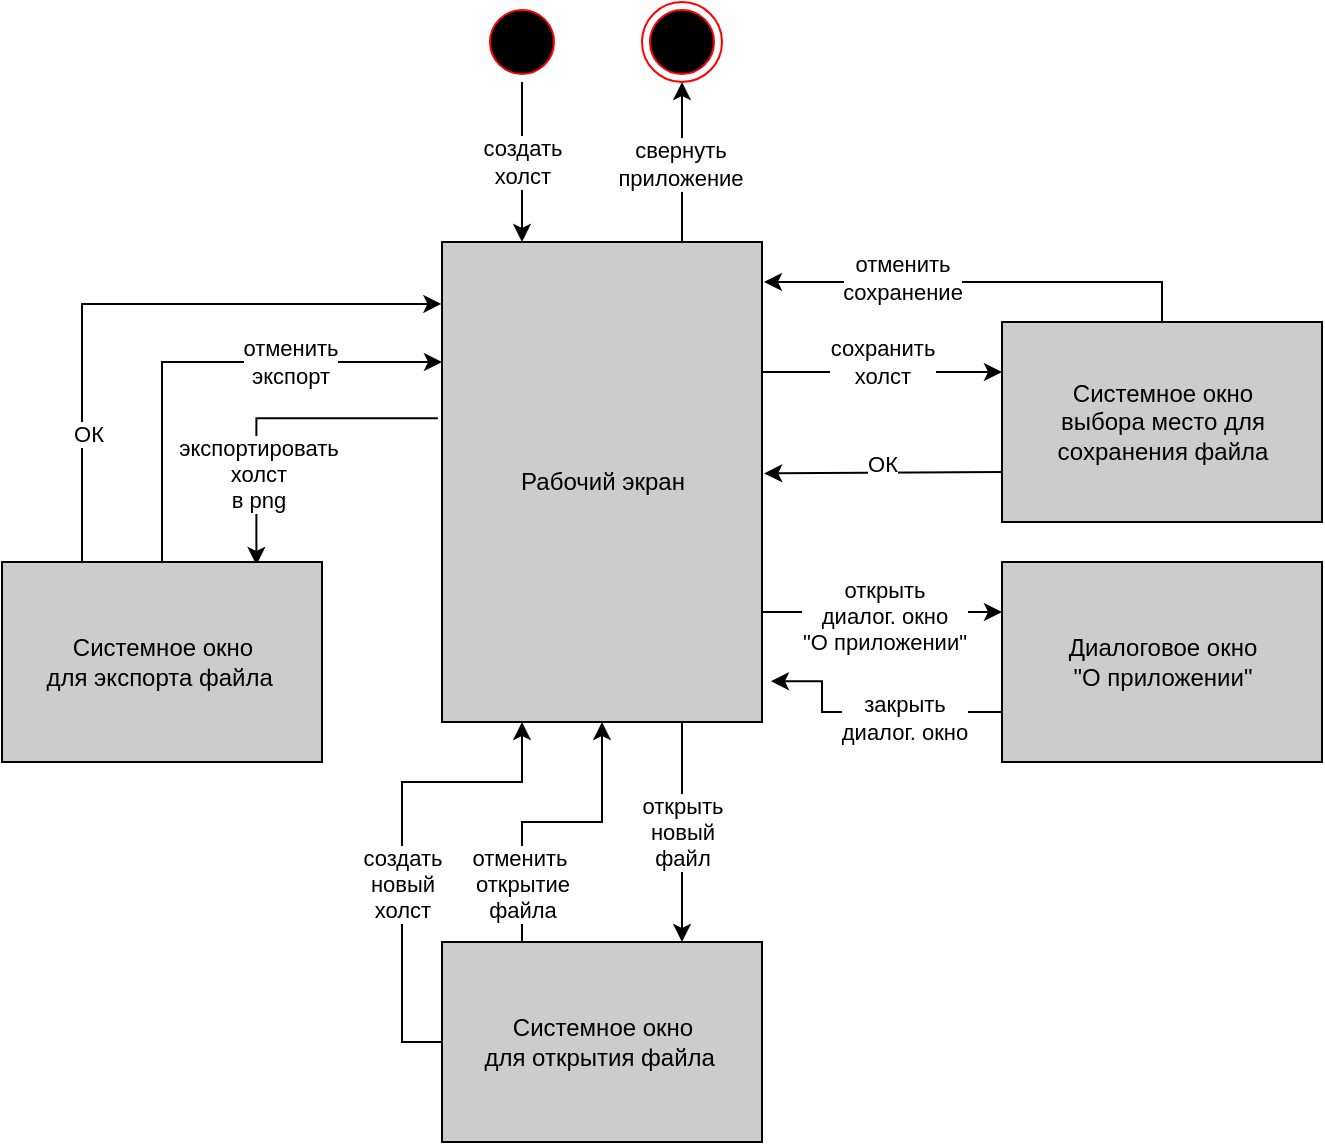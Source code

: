 <mxfile version="18.0.8" type="device"><diagram id="aiuwiiolO8dbJo8M2Dvu" name="Page-1"><mxGraphModel dx="1369" dy="768" grid="1" gridSize="10" guides="1" tooltips="1" connect="1" arrows="1" fold="1" page="1" pageScale="1" pageWidth="827" pageHeight="1169" math="0" shadow="0"><root><mxCell id="0"/><mxCell id="1" parent="0"/><mxCell id="qqC9zzanPW7rIzR77MFr-1" value="создать&lt;br&gt;холст" style="edgeStyle=orthogonalEdgeStyle;rounded=0;orthogonalLoop=1;jettySize=auto;html=1;entryX=0.25;entryY=0;entryDx=0;entryDy=0;" edge="1" parent="1" source="qqC9zzanPW7rIzR77MFr-2" target="qqC9zzanPW7rIzR77MFr-7"><mxGeometry relative="1" as="geometry"/></mxCell><mxCell id="qqC9zzanPW7rIzR77MFr-2" value="" style="ellipse;html=1;shape=startState;fillColor=#000000;strokeColor=#ff0000;" vertex="1" parent="1"><mxGeometry x="260" y="80" width="40" height="40" as="geometry"/></mxCell><mxCell id="qqC9zzanPW7rIzR77MFr-25" style="edgeStyle=orthogonalEdgeStyle;rounded=0;orthogonalLoop=1;jettySize=auto;html=1;exitX=1;exitY=0.75;exitDx=0;exitDy=0;entryX=0;entryY=0.25;entryDx=0;entryDy=0;" edge="1" parent="1" source="qqC9zzanPW7rIzR77MFr-7" target="qqC9zzanPW7rIzR77MFr-22"><mxGeometry relative="1" as="geometry"><mxPoint x="460" y="330" as="targetPoint"/><Array as="points"><mxPoint x="400" y="265"/></Array></mxGeometry></mxCell><mxCell id="qqC9zzanPW7rIzR77MFr-26" value="сохранить&lt;br&gt;холст" style="edgeLabel;html=1;align=center;verticalAlign=middle;resizable=0;points=[];" vertex="1" connectable="0" parent="qqC9zzanPW7rIzR77MFr-25"><mxGeometry x="0.478" y="4" relative="1" as="geometry"><mxPoint x="1" y="-1" as="offset"/></mxGeometry></mxCell><mxCell id="qqC9zzanPW7rIzR77MFr-43" style="edgeStyle=orthogonalEdgeStyle;rounded=0;orthogonalLoop=1;jettySize=auto;html=1;exitX=-0.013;exitY=0.367;exitDx=0;exitDy=0;entryX=0.795;entryY=0.015;entryDx=0;entryDy=0;entryPerimeter=0;startArrow=none;startFill=0;endArrow=classic;endFill=1;exitPerimeter=0;" edge="1" parent="1" source="qqC9zzanPW7rIzR77MFr-7" target="qqC9zzanPW7rIzR77MFr-41"><mxGeometry relative="1" as="geometry"><Array as="points"><mxPoint x="147" y="288"/></Array></mxGeometry></mxCell><mxCell id="qqC9zzanPW7rIzR77MFr-44" value="экспортировать&lt;br&gt;холст&lt;br&gt;в png" style="edgeLabel;html=1;align=center;verticalAlign=middle;resizable=0;points=[];" vertex="1" connectable="0" parent="qqC9zzanPW7rIzR77MFr-43"><mxGeometry x="0.282" y="1" relative="1" as="geometry"><mxPoint y="13" as="offset"/></mxGeometry></mxCell><mxCell id="qqC9zzanPW7rIzR77MFr-50" style="edgeStyle=orthogonalEdgeStyle;rounded=0;orthogonalLoop=1;jettySize=auto;html=1;exitX=1;exitY=0.75;exitDx=0;exitDy=0;entryX=0;entryY=0.25;entryDx=0;entryDy=0;startArrow=none;startFill=0;endArrow=classic;endFill=1;" edge="1" parent="1" source="qqC9zzanPW7rIzR77MFr-7" target="qqC9zzanPW7rIzR77MFr-49"><mxGeometry relative="1" as="geometry"><Array as="points"><mxPoint x="400" y="385"/></Array></mxGeometry></mxCell><mxCell id="qqC9zzanPW7rIzR77MFr-51" value="открыть&lt;br&gt;диалог. окно&lt;br&gt;&quot;О приложении&quot;" style="edgeLabel;html=1;align=center;verticalAlign=middle;resizable=0;points=[];" vertex="1" connectable="0" parent="qqC9zzanPW7rIzR77MFr-50"><mxGeometry x="-0.302" y="-2" relative="1" as="geometry"><mxPoint x="22" as="offset"/></mxGeometry></mxCell><mxCell id="qqC9zzanPW7rIzR77MFr-7" value="Рабочий экран" style="html=1;fillColor=#CCCCCC;" vertex="1" parent="1"><mxGeometry x="240" y="200" width="160" height="240" as="geometry"/></mxCell><mxCell id="qqC9zzanPW7rIzR77MFr-8" style="edgeStyle=orthogonalEdgeStyle;rounded=0;orthogonalLoop=1;jettySize=auto;html=1;entryX=0.75;entryY=0;entryDx=0;entryDy=0;endArrow=none;endFill=0;startArrow=classic;startFill=1;" edge="1" parent="1" source="qqC9zzanPW7rIzR77MFr-10" target="qqC9zzanPW7rIzR77MFr-7"><mxGeometry relative="1" as="geometry"/></mxCell><mxCell id="qqC9zzanPW7rIzR77MFr-9" value="свернуть&lt;br&gt;приложение" style="edgeLabel;html=1;align=center;verticalAlign=middle;resizable=0;points=[];" vertex="1" connectable="0" parent="qqC9zzanPW7rIzR77MFr-8"><mxGeometry x="0.278" relative="1" as="geometry"><mxPoint x="-1" y="-10" as="offset"/></mxGeometry></mxCell><mxCell id="qqC9zzanPW7rIzR77MFr-10" value="" style="ellipse;html=1;shape=endState;fillColor=#000000;strokeColor=#ff0000;" vertex="1" parent="1"><mxGeometry x="340" y="80" width="40" height="40" as="geometry"/></mxCell><mxCell id="qqC9zzanPW7rIzR77MFr-27" style="edgeStyle=orthogonalEdgeStyle;rounded=0;orthogonalLoop=1;jettySize=auto;html=1;exitX=0.5;exitY=0;exitDx=0;exitDy=0;" edge="1" parent="1" source="qqC9zzanPW7rIzR77MFr-22"><mxGeometry relative="1" as="geometry"><mxPoint x="401" y="220" as="targetPoint"/><Array as="points"><mxPoint x="600" y="220"/><mxPoint x="401" y="220"/></Array></mxGeometry></mxCell><mxCell id="qqC9zzanPW7rIzR77MFr-28" value="отменить&lt;br&gt;сохранение" style="edgeLabel;html=1;align=center;verticalAlign=middle;resizable=0;points=[];" vertex="1" connectable="0" parent="qqC9zzanPW7rIzR77MFr-27"><mxGeometry x="-0.663" y="1" relative="1" as="geometry"><mxPoint x="-113" y="-3" as="offset"/></mxGeometry></mxCell><mxCell id="qqC9zzanPW7rIzR77MFr-29" style="edgeStyle=orthogonalEdgeStyle;rounded=0;orthogonalLoop=1;jettySize=auto;html=1;exitX=0;exitY=0.75;exitDx=0;exitDy=0;entryX=1.007;entryY=0.482;entryDx=0;entryDy=0;entryPerimeter=0;" edge="1" parent="1" source="qqC9zzanPW7rIzR77MFr-22" target="qqC9zzanPW7rIzR77MFr-7"><mxGeometry relative="1" as="geometry"><mxPoint x="410" y="310" as="targetPoint"/><Array as="points"><mxPoint x="401" y="315"/></Array></mxGeometry></mxCell><mxCell id="qqC9zzanPW7rIzR77MFr-30" value="ОК" style="edgeLabel;html=1;align=center;verticalAlign=middle;resizable=0;points=[];" vertex="1" connectable="0" parent="qqC9zzanPW7rIzR77MFr-29"><mxGeometry x="0.387" relative="1" as="geometry"><mxPoint x="22" y="-5" as="offset"/></mxGeometry></mxCell><mxCell id="qqC9zzanPW7rIzR77MFr-22" value="Системное окно&lt;br&gt;выбора место для &lt;br&gt;сохранения файла" style="html=1;fillColor=#CCCCCC;" vertex="1" parent="1"><mxGeometry x="520" y="240" width="160" height="100" as="geometry"/></mxCell><mxCell id="qqC9zzanPW7rIzR77MFr-34" style="edgeStyle=orthogonalEdgeStyle;rounded=0;orthogonalLoop=1;jettySize=auto;html=1;exitX=0.75;exitY=0;exitDx=0;exitDy=0;entryX=0.75;entryY=1;entryDx=0;entryDy=0;startArrow=classic;startFill=1;endArrow=none;endFill=0;" edge="1" parent="1" source="qqC9zzanPW7rIzR77MFr-31" target="qqC9zzanPW7rIzR77MFr-7"><mxGeometry relative="1" as="geometry"/></mxCell><mxCell id="qqC9zzanPW7rIzR77MFr-35" value="открыть&lt;br&gt;новый&lt;br&gt;файл" style="edgeLabel;html=1;align=center;verticalAlign=middle;resizable=0;points=[];" vertex="1" connectable="0" parent="qqC9zzanPW7rIzR77MFr-34"><mxGeometry x="-0.232" y="-3" relative="1" as="geometry"><mxPoint x="-3" y="-13" as="offset"/></mxGeometry></mxCell><mxCell id="qqC9zzanPW7rIzR77MFr-36" style="edgeStyle=orthogonalEdgeStyle;rounded=0;orthogonalLoop=1;jettySize=auto;html=1;exitX=0.25;exitY=0;exitDx=0;exitDy=0;entryX=0.5;entryY=1;entryDx=0;entryDy=0;startArrow=none;startFill=0;endArrow=classic;endFill=1;" edge="1" parent="1" source="qqC9zzanPW7rIzR77MFr-31" target="qqC9zzanPW7rIzR77MFr-7"><mxGeometry relative="1" as="geometry"><Array as="points"><mxPoint x="280" y="490"/><mxPoint x="320" y="490"/></Array></mxGeometry></mxCell><mxCell id="qqC9zzanPW7rIzR77MFr-37" value="отменить&amp;nbsp;&lt;br&gt;открытие&lt;br&gt;файла" style="edgeLabel;html=1;align=center;verticalAlign=middle;resizable=0;points=[];" vertex="1" connectable="0" parent="qqC9zzanPW7rIzR77MFr-36"><mxGeometry x="0.365" y="3" relative="1" as="geometry"><mxPoint x="-37" y="33" as="offset"/></mxGeometry></mxCell><mxCell id="qqC9zzanPW7rIzR77MFr-39" style="edgeStyle=orthogonalEdgeStyle;rounded=0;orthogonalLoop=1;jettySize=auto;html=1;exitX=0;exitY=0.5;exitDx=0;exitDy=0;entryX=0.25;entryY=1;entryDx=0;entryDy=0;startArrow=none;startFill=0;endArrow=classic;endFill=1;" edge="1" parent="1" source="qqC9zzanPW7rIzR77MFr-31" target="qqC9zzanPW7rIzR77MFr-7"><mxGeometry relative="1" as="geometry"><Array as="points"><mxPoint x="220" y="600"/><mxPoint x="220" y="470"/><mxPoint x="280" y="470"/></Array></mxGeometry></mxCell><mxCell id="qqC9zzanPW7rIzR77MFr-40" value="создать&lt;br&gt;новый&lt;br&gt;холст" style="edgeLabel;html=1;align=center;verticalAlign=middle;resizable=0;points=[];" vertex="1" connectable="0" parent="qqC9zzanPW7rIzR77MFr-39"><mxGeometry x="-0.156" relative="1" as="geometry"><mxPoint y="2" as="offset"/></mxGeometry></mxCell><mxCell id="qqC9zzanPW7rIzR77MFr-31" value="Системное окно&lt;br&gt;для открытия файла&amp;nbsp;" style="html=1;fillColor=#CCCCCC;" vertex="1" parent="1"><mxGeometry x="240" y="550" width="160" height="100" as="geometry"/></mxCell><mxCell id="qqC9zzanPW7rIzR77MFr-45" style="edgeStyle=orthogonalEdgeStyle;rounded=0;orthogonalLoop=1;jettySize=auto;html=1;exitX=0.5;exitY=0;exitDx=0;exitDy=0;entryX=0;entryY=0.25;entryDx=0;entryDy=0;startArrow=none;startFill=0;endArrow=classic;endFill=1;" edge="1" parent="1" source="qqC9zzanPW7rIzR77MFr-41" target="qqC9zzanPW7rIzR77MFr-7"><mxGeometry relative="1" as="geometry"/></mxCell><mxCell id="qqC9zzanPW7rIzR77MFr-47" value="отменить&lt;br&gt;экспорт" style="edgeLabel;html=1;align=center;verticalAlign=middle;resizable=0;points=[];" vertex="1" connectable="0" parent="qqC9zzanPW7rIzR77MFr-45"><mxGeometry x="0.242" y="2" relative="1" as="geometry"><mxPoint x="15" y="2" as="offset"/></mxGeometry></mxCell><mxCell id="qqC9zzanPW7rIzR77MFr-46" style="edgeStyle=orthogonalEdgeStyle;rounded=0;orthogonalLoop=1;jettySize=auto;html=1;exitX=0.25;exitY=0;exitDx=0;exitDy=0;entryX=-0.002;entryY=0.129;entryDx=0;entryDy=0;startArrow=none;startFill=0;endArrow=classic;endFill=1;entryPerimeter=0;" edge="1" parent="1" source="qqC9zzanPW7rIzR77MFr-41" target="qqC9zzanPW7rIzR77MFr-7"><mxGeometry relative="1" as="geometry"/></mxCell><mxCell id="qqC9zzanPW7rIzR77MFr-48" value="ОК" style="edgeLabel;html=1;align=center;verticalAlign=middle;resizable=0;points=[];" vertex="1" connectable="0" parent="qqC9zzanPW7rIzR77MFr-46"><mxGeometry x="0.227" y="-1" relative="1" as="geometry"><mxPoint x="-58" y="64" as="offset"/></mxGeometry></mxCell><mxCell id="qqC9zzanPW7rIzR77MFr-41" value="Системное окно&lt;br&gt;для экспорта файла&amp;nbsp;" style="html=1;fillColor=#CCCCCC;" vertex="1" parent="1"><mxGeometry x="20" y="360" width="160" height="100" as="geometry"/></mxCell><mxCell id="qqC9zzanPW7rIzR77MFr-52" style="edgeStyle=orthogonalEdgeStyle;rounded=0;orthogonalLoop=1;jettySize=auto;html=1;exitX=0;exitY=0.75;exitDx=0;exitDy=0;entryX=1.028;entryY=0.915;entryDx=0;entryDy=0;entryPerimeter=0;startArrow=none;startFill=0;endArrow=classic;endFill=1;" edge="1" parent="1" source="qqC9zzanPW7rIzR77MFr-49" target="qqC9zzanPW7rIzR77MFr-7"><mxGeometry relative="1" as="geometry"><Array as="points"><mxPoint x="430" y="435"/><mxPoint x="430" y="420"/></Array></mxGeometry></mxCell><mxCell id="qqC9zzanPW7rIzR77MFr-53" value="закрыть&lt;br&gt;диалог. окно" style="edgeLabel;html=1;align=center;verticalAlign=middle;resizable=0;points=[];" vertex="1" connectable="0" parent="qqC9zzanPW7rIzR77MFr-52"><mxGeometry x="-0.075" y="3" relative="1" as="geometry"><mxPoint x="11" as="offset"/></mxGeometry></mxCell><mxCell id="qqC9zzanPW7rIzR77MFr-49" value="Диалоговое окно&lt;br&gt;&quot;О приложении&quot;" style="html=1;fillColor=#CCCCCC;" vertex="1" parent="1"><mxGeometry x="520" y="360" width="160" height="100" as="geometry"/></mxCell></root></mxGraphModel></diagram></mxfile>